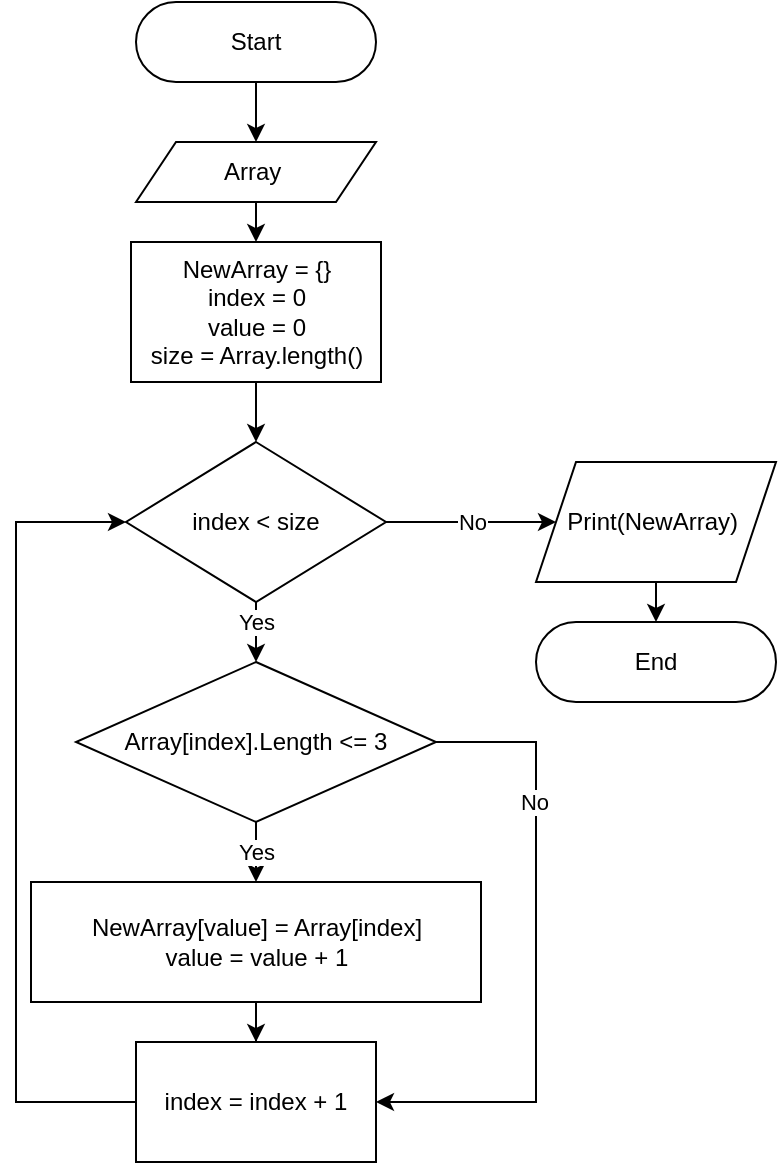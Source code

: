 <mxfile version="20.6.0" type="device"><diagram id="0dJ5zaGT4Akg4pWlNbX-" name="Страница 1"><mxGraphModel dx="1232" dy="579" grid="1" gridSize="10" guides="1" tooltips="1" connect="1" arrows="1" fold="1" page="1" pageScale="1" pageWidth="827" pageHeight="1169" math="0" shadow="0"><root><mxCell id="0"/><mxCell id="1" parent="0"/><mxCell id="Xla6WTyai321--F3A44f-4" style="edgeStyle=orthogonalEdgeStyle;rounded=0;orthogonalLoop=1;jettySize=auto;html=1;exitX=0.5;exitY=1;exitDx=0;exitDy=0;entryX=0.5;entryY=0;entryDx=0;entryDy=0;" edge="1" parent="1" source="W5fK0pGVd3Jk8IKdjP8m-2" target="W5fK0pGVd3Jk8IKdjP8m-4"><mxGeometry relative="1" as="geometry"/></mxCell><mxCell id="W5fK0pGVd3Jk8IKdjP8m-2" value="Start" style="rounded=1;whiteSpace=wrap;html=1;arcSize=50;" parent="1" vertex="1"><mxGeometry x="230" y="10" width="120" height="40" as="geometry"/></mxCell><mxCell id="Xla6WTyai321--F3A44f-8" style="edgeStyle=orthogonalEdgeStyle;rounded=0;orthogonalLoop=1;jettySize=auto;html=1;exitX=0.5;exitY=1;exitDx=0;exitDy=0;entryX=0.5;entryY=0;entryDx=0;entryDy=0;" edge="1" parent="1" source="W5fK0pGVd3Jk8IKdjP8m-3" target="Xla6WTyai321--F3A44f-3"><mxGeometry relative="1" as="geometry"/></mxCell><mxCell id="W5fK0pGVd3Jk8IKdjP8m-3" value="NewArray = {}&lt;br&gt;index = 0&lt;br&gt;value = 0&lt;br&gt;size = Array.length()" style="rounded=0;whiteSpace=wrap;html=1;" parent="1" vertex="1"><mxGeometry x="227.5" y="130" width="125" height="70" as="geometry"/></mxCell><mxCell id="Xla6WTyai321--F3A44f-7" style="edgeStyle=orthogonalEdgeStyle;rounded=0;orthogonalLoop=1;jettySize=auto;html=1;exitX=0.5;exitY=1;exitDx=0;exitDy=0;entryX=0.5;entryY=0;entryDx=0;entryDy=0;" edge="1" parent="1" source="W5fK0pGVd3Jk8IKdjP8m-4" target="W5fK0pGVd3Jk8IKdjP8m-3"><mxGeometry relative="1" as="geometry"/></mxCell><mxCell id="W5fK0pGVd3Jk8IKdjP8m-4" value="Array&amp;nbsp;" style="shape=parallelogram;perimeter=parallelogramPerimeter;whiteSpace=wrap;html=1;fixedSize=1;" parent="1" vertex="1"><mxGeometry x="230" y="80" width="120" height="30" as="geometry"/></mxCell><mxCell id="Xla6WTyai321--F3A44f-13" value="Yes" style="edgeStyle=orthogonalEdgeStyle;rounded=0;orthogonalLoop=1;jettySize=auto;html=1;exitX=0.5;exitY=1;exitDx=0;exitDy=0;entryX=0.5;entryY=0;entryDx=0;entryDy=0;" edge="1" parent="1" source="Xla6WTyai321--F3A44f-1" target="Xla6WTyai321--F3A44f-11"><mxGeometry relative="1" as="geometry"/></mxCell><mxCell id="Xla6WTyai321--F3A44f-15" style="edgeStyle=orthogonalEdgeStyle;rounded=0;orthogonalLoop=1;jettySize=auto;html=1;exitX=1;exitY=0.5;exitDx=0;exitDy=0;entryX=1;entryY=0.5;entryDx=0;entryDy=0;" edge="1" parent="1" source="Xla6WTyai321--F3A44f-1" target="Xla6WTyai321--F3A44f-12"><mxGeometry relative="1" as="geometry"><Array as="points"><mxPoint x="430" y="380"/><mxPoint x="430" y="560"/></Array></mxGeometry></mxCell><mxCell id="Xla6WTyai321--F3A44f-16" value="No" style="edgeLabel;html=1;align=center;verticalAlign=middle;resizable=0;points=[];" vertex="1" connectable="0" parent="Xla6WTyai321--F3A44f-15"><mxGeometry x="-0.488" y="-1" relative="1" as="geometry"><mxPoint as="offset"/></mxGeometry></mxCell><mxCell id="Xla6WTyai321--F3A44f-1" value="Array[index].Length &amp;lt;= 3" style="rhombus;whiteSpace=wrap;html=1;" vertex="1" parent="1"><mxGeometry x="200" y="340" width="180" height="80" as="geometry"/></mxCell><mxCell id="Xla6WTyai321--F3A44f-9" value="Yes" style="edgeStyle=orthogonalEdgeStyle;rounded=0;orthogonalLoop=1;jettySize=auto;html=1;exitX=0.5;exitY=1;exitDx=0;exitDy=0;entryX=0.5;entryY=0;entryDx=0;entryDy=0;" edge="1" parent="1" source="Xla6WTyai321--F3A44f-3" target="Xla6WTyai321--F3A44f-1"><mxGeometry x="-0.333" relative="1" as="geometry"><Array as="points"><mxPoint x="290" y="320"/><mxPoint x="290" y="320"/></Array><mxPoint as="offset"/></mxGeometry></mxCell><mxCell id="Xla6WTyai321--F3A44f-19" value="No" style="edgeStyle=orthogonalEdgeStyle;rounded=0;orthogonalLoop=1;jettySize=auto;html=1;exitX=1;exitY=0.5;exitDx=0;exitDy=0;" edge="1" parent="1" source="Xla6WTyai321--F3A44f-3" target="Xla6WTyai321--F3A44f-18"><mxGeometry relative="1" as="geometry"/></mxCell><mxCell id="Xla6WTyai321--F3A44f-3" value="index &amp;lt; size" style="rhombus;whiteSpace=wrap;html=1;" vertex="1" parent="1"><mxGeometry x="225" y="230" width="130" height="80" as="geometry"/></mxCell><mxCell id="Xla6WTyai321--F3A44f-14" value="" style="edgeStyle=orthogonalEdgeStyle;rounded=0;orthogonalLoop=1;jettySize=auto;html=1;" edge="1" parent="1" source="Xla6WTyai321--F3A44f-11" target="Xla6WTyai321--F3A44f-12"><mxGeometry relative="1" as="geometry"/></mxCell><mxCell id="Xla6WTyai321--F3A44f-11" value="NewArray[value] = Array[index]&lt;br&gt;value = value + 1" style="rounded=0;whiteSpace=wrap;html=1;" vertex="1" parent="1"><mxGeometry x="177.5" y="450" width="225" height="60" as="geometry"/></mxCell><mxCell id="Xla6WTyai321--F3A44f-17" style="edgeStyle=orthogonalEdgeStyle;rounded=0;orthogonalLoop=1;jettySize=auto;html=1;exitX=0;exitY=0.5;exitDx=0;exitDy=0;entryX=0;entryY=0.5;entryDx=0;entryDy=0;" edge="1" parent="1" source="Xla6WTyai321--F3A44f-12" target="Xla6WTyai321--F3A44f-3"><mxGeometry relative="1" as="geometry"><Array as="points"><mxPoint x="170" y="560"/><mxPoint x="170" y="270"/></Array></mxGeometry></mxCell><mxCell id="Xla6WTyai321--F3A44f-12" value="index = index + 1" style="rounded=0;whiteSpace=wrap;html=1;" vertex="1" parent="1"><mxGeometry x="230" y="530" width="120" height="60" as="geometry"/></mxCell><mxCell id="Xla6WTyai321--F3A44f-21" style="edgeStyle=orthogonalEdgeStyle;rounded=0;orthogonalLoop=1;jettySize=auto;html=1;exitX=0.5;exitY=1;exitDx=0;exitDy=0;entryX=0.5;entryY=0;entryDx=0;entryDy=0;" edge="1" parent="1" source="Xla6WTyai321--F3A44f-18" target="Xla6WTyai321--F3A44f-20"><mxGeometry relative="1" as="geometry"/></mxCell><mxCell id="Xla6WTyai321--F3A44f-18" value="Print(NewArray)&amp;nbsp;" style="shape=parallelogram;perimeter=parallelogramPerimeter;whiteSpace=wrap;html=1;fixedSize=1;" vertex="1" parent="1"><mxGeometry x="430" y="240" width="120" height="60" as="geometry"/></mxCell><mxCell id="Xla6WTyai321--F3A44f-20" value="End" style="rounded=1;whiteSpace=wrap;html=1;arcSize=50;" vertex="1" parent="1"><mxGeometry x="430" y="320" width="120" height="40" as="geometry"/></mxCell></root></mxGraphModel></diagram></mxfile>